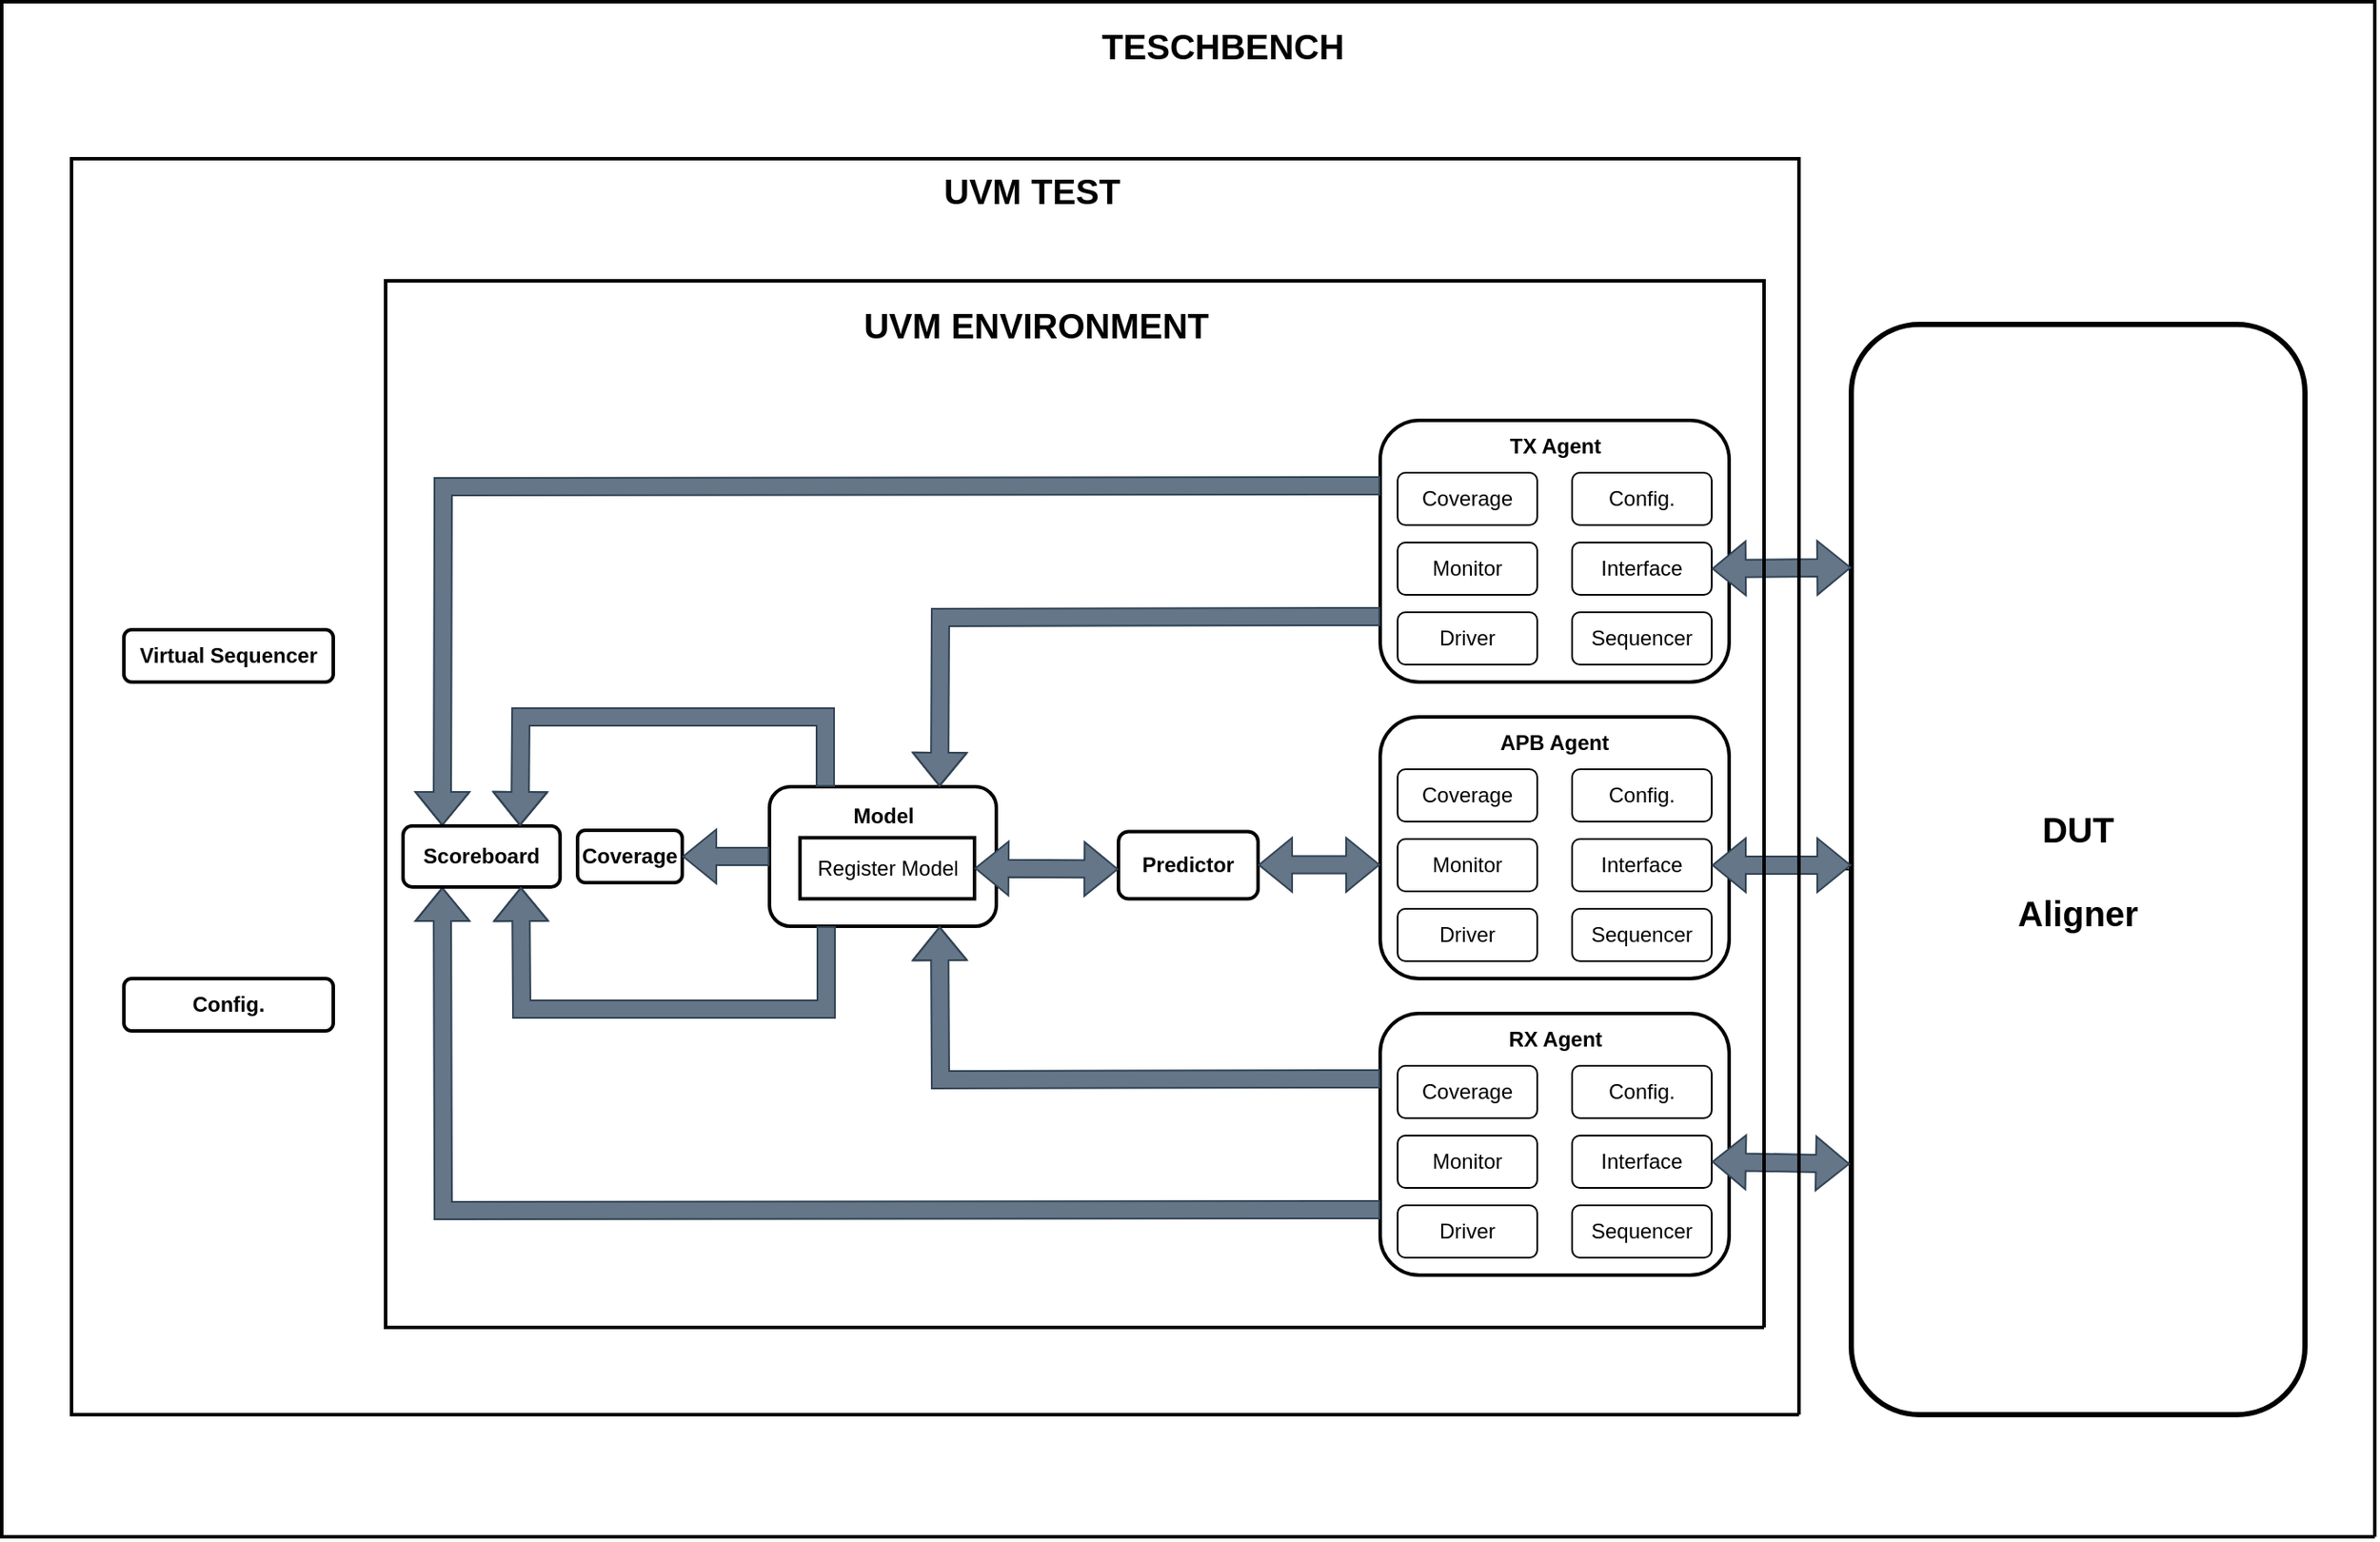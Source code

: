 <mxfile version="28.1.2">
  <diagram name="Page-1" id="d09i-FvGpK7I-06Naf2z">
    <mxGraphModel dx="2037" dy="1140" grid="1" gridSize="10" guides="1" tooltips="1" connect="1" arrows="1" fold="1" page="1" pageScale="1" pageWidth="850" pageHeight="1100" math="0" shadow="0">
      <root>
        <mxCell id="0" />
        <mxCell id="1" parent="0" />
        <mxCell id="uPZraydYpuhak4WI--4d-1" value="&lt;b&gt;&lt;font style=&quot;font-size: 20px;&quot;&gt;TESCHBENCH&lt;/font&gt;&lt;/b&gt;" style="text;html=1;align=center;verticalAlign=middle;whiteSpace=wrap;rounded=0;" vertex="1" parent="1">
          <mxGeometry x="1020" y="250" width="60" height="30" as="geometry" />
        </mxCell>
        <mxCell id="uPZraydYpuhak4WI--4d-2" value="" style="edgeStyle=orthogonalEdgeStyle;rounded=0;orthogonalLoop=1;jettySize=auto;html=1;" edge="1" parent="1" source="uPZraydYpuhak4WI--4d-3" target="uPZraydYpuhak4WI--4d-18">
          <mxGeometry relative="1" as="geometry" />
        </mxCell>
        <mxCell id="uPZraydYpuhak4WI--4d-3" value="&lt;font style=&quot;font-size: 20px;&quot;&gt;&lt;b&gt;DUT&lt;br&gt;&lt;br&gt;Aligner&lt;/b&gt;&lt;/font&gt;" style="rounded=1;whiteSpace=wrap;html=1;strokeWidth=3;" vertex="1" parent="1">
          <mxGeometry x="1410" y="425" width="260" height="625" as="geometry" />
        </mxCell>
        <mxCell id="uPZraydYpuhak4WI--4d-4" value="" style="rounded=1;whiteSpace=wrap;html=1;strokeWidth=2;" vertex="1" parent="1">
          <mxGeometry x="1140" y="480" width="200" height="150" as="geometry" />
        </mxCell>
        <mxCell id="uPZraydYpuhak4WI--4d-5" value="Sequencer" style="rounded=1;whiteSpace=wrap;html=1;" vertex="1" parent="1">
          <mxGeometry x="1250" y="590" width="80" height="30" as="geometry" />
        </mxCell>
        <mxCell id="uPZraydYpuhak4WI--4d-6" value="Driver" style="rounded=1;whiteSpace=wrap;html=1;" vertex="1" parent="1">
          <mxGeometry x="1150" y="590" width="80" height="30" as="geometry" />
        </mxCell>
        <mxCell id="uPZraydYpuhak4WI--4d-7" value="Monitor" style="rounded=1;whiteSpace=wrap;html=1;" vertex="1" parent="1">
          <mxGeometry x="1150" y="550" width="80" height="30" as="geometry" />
        </mxCell>
        <mxCell id="uPZraydYpuhak4WI--4d-8" value="Coverage" style="rounded=1;whiteSpace=wrap;html=1;" vertex="1" parent="1">
          <mxGeometry x="1150" y="510" width="80" height="30" as="geometry" />
        </mxCell>
        <mxCell id="uPZraydYpuhak4WI--4d-9" value="Config." style="rounded=1;whiteSpace=wrap;html=1;" vertex="1" parent="1">
          <mxGeometry x="1250" y="510" width="80" height="30" as="geometry" />
        </mxCell>
        <mxCell id="uPZraydYpuhak4WI--4d-10" value="Interface" style="rounded=1;whiteSpace=wrap;html=1;" vertex="1" parent="1">
          <mxGeometry x="1250" y="550" width="80" height="30" as="geometry" />
        </mxCell>
        <mxCell id="uPZraydYpuhak4WI--4d-11" value="" style="rounded=1;whiteSpace=wrap;html=1;strokeWidth=2;" vertex="1" parent="1">
          <mxGeometry x="1140" y="650" width="200" height="150" as="geometry" />
        </mxCell>
        <mxCell id="uPZraydYpuhak4WI--4d-12" value="Sequencer" style="rounded=1;whiteSpace=wrap;html=1;" vertex="1" parent="1">
          <mxGeometry x="1250" y="760" width="80" height="30" as="geometry" />
        </mxCell>
        <mxCell id="uPZraydYpuhak4WI--4d-13" value="&lt;b&gt;TX Agent&lt;/b&gt;" style="text;html=1;align=center;verticalAlign=middle;whiteSpace=wrap;rounded=0;" vertex="1" parent="1">
          <mxGeometry x="1202.5" y="480" width="75" height="30" as="geometry" />
        </mxCell>
        <mxCell id="uPZraydYpuhak4WI--4d-14" value="Driver" style="rounded=1;whiteSpace=wrap;html=1;" vertex="1" parent="1">
          <mxGeometry x="1150" y="760" width="80" height="30" as="geometry" />
        </mxCell>
        <mxCell id="uPZraydYpuhak4WI--4d-15" value="Monitor" style="rounded=1;whiteSpace=wrap;html=1;" vertex="1" parent="1">
          <mxGeometry x="1150" y="720" width="80" height="30" as="geometry" />
        </mxCell>
        <mxCell id="uPZraydYpuhak4WI--4d-16" value="Coverage" style="rounded=1;whiteSpace=wrap;html=1;" vertex="1" parent="1">
          <mxGeometry x="1150" y="680" width="80" height="30" as="geometry" />
        </mxCell>
        <mxCell id="uPZraydYpuhak4WI--4d-17" value="Config." style="rounded=1;whiteSpace=wrap;html=1;" vertex="1" parent="1">
          <mxGeometry x="1250" y="680" width="80" height="30" as="geometry" />
        </mxCell>
        <mxCell id="uPZraydYpuhak4WI--4d-18" value="Interface" style="rounded=1;whiteSpace=wrap;html=1;" vertex="1" parent="1">
          <mxGeometry x="1250" y="720" width="80" height="30" as="geometry" />
        </mxCell>
        <mxCell id="uPZraydYpuhak4WI--4d-19" value="" style="rounded=1;whiteSpace=wrap;html=1;strokeWidth=2;" vertex="1" parent="1">
          <mxGeometry x="1140" y="820" width="200" height="150" as="geometry" />
        </mxCell>
        <mxCell id="uPZraydYpuhak4WI--4d-20" value="Sequencer" style="rounded=1;whiteSpace=wrap;html=1;" vertex="1" parent="1">
          <mxGeometry x="1250" y="930" width="80" height="30" as="geometry" />
        </mxCell>
        <mxCell id="uPZraydYpuhak4WI--4d-21" value="&lt;b&gt;RX Agent&lt;/b&gt;" style="text;html=1;align=center;verticalAlign=middle;whiteSpace=wrap;rounded=0;" vertex="1" parent="1">
          <mxGeometry x="1202.5" y="820" width="75" height="30" as="geometry" />
        </mxCell>
        <mxCell id="uPZraydYpuhak4WI--4d-22" value="Driver" style="rounded=1;whiteSpace=wrap;html=1;" vertex="1" parent="1">
          <mxGeometry x="1150" y="930" width="80" height="30" as="geometry" />
        </mxCell>
        <mxCell id="uPZraydYpuhak4WI--4d-23" value="Monitor" style="rounded=1;whiteSpace=wrap;html=1;" vertex="1" parent="1">
          <mxGeometry x="1150" y="890" width="80" height="30" as="geometry" />
        </mxCell>
        <mxCell id="uPZraydYpuhak4WI--4d-24" value="Coverage" style="rounded=1;whiteSpace=wrap;html=1;" vertex="1" parent="1">
          <mxGeometry x="1150" y="850" width="80" height="30" as="geometry" />
        </mxCell>
        <mxCell id="uPZraydYpuhak4WI--4d-25" value="Config." style="rounded=1;whiteSpace=wrap;html=1;" vertex="1" parent="1">
          <mxGeometry x="1250" y="850" width="80" height="30" as="geometry" />
        </mxCell>
        <mxCell id="uPZraydYpuhak4WI--4d-26" value="Interface" style="rounded=1;whiteSpace=wrap;html=1;" vertex="1" parent="1">
          <mxGeometry x="1250" y="890" width="80" height="30" as="geometry" />
        </mxCell>
        <mxCell id="uPZraydYpuhak4WI--4d-27" value="" style="shape=flexArrow;endArrow=classic;startArrow=classic;html=1;rounded=0;entryX=1;entryY=0.5;entryDx=0;entryDy=0;fillColor=#647687;strokeColor=#314354;exitX=0;exitY=0.223;exitDx=0;exitDy=0;exitPerimeter=0;" edge="1" parent="1" source="uPZraydYpuhak4WI--4d-3" target="uPZraydYpuhak4WI--4d-10">
          <mxGeometry width="100" height="100" relative="1" as="geometry">
            <mxPoint x="1400" y="565" as="sourcePoint" />
            <mxPoint x="1110" y="620" as="targetPoint" />
          </mxGeometry>
        </mxCell>
        <mxCell id="uPZraydYpuhak4WI--4d-28" value="" style="shape=flexArrow;endArrow=classic;startArrow=classic;html=1;rounded=0;entryX=1;entryY=0.5;entryDx=0;entryDy=0;fillColor=#647687;strokeColor=#314354;exitX=0;exitY=0.496;exitDx=0;exitDy=0;exitPerimeter=0;" edge="1" parent="1" source="uPZraydYpuhak4WI--4d-3" target="uPZraydYpuhak4WI--4d-18">
          <mxGeometry width="100" height="100" relative="1" as="geometry">
            <mxPoint x="1390" y="730" as="sourcePoint" />
            <mxPoint x="1330" y="734.8" as="targetPoint" />
          </mxGeometry>
        </mxCell>
        <mxCell id="uPZraydYpuhak4WI--4d-29" value="" style="shape=flexArrow;endArrow=classic;startArrow=classic;html=1;rounded=0;fillColor=#647687;strokeColor=#314354;exitX=-0.003;exitY=0.77;exitDx=0;exitDy=0;exitPerimeter=0;entryX=1;entryY=0.5;entryDx=0;entryDy=0;" edge="1" parent="1" source="uPZraydYpuhak4WI--4d-3" target="uPZraydYpuhak4WI--4d-26">
          <mxGeometry width="100" height="100" relative="1" as="geometry">
            <mxPoint x="1410" y="904.5" as="sourcePoint" />
            <mxPoint x="1331" y="906" as="targetPoint" />
          </mxGeometry>
        </mxCell>
        <mxCell id="uPZraydYpuhak4WI--4d-30" value="&lt;b&gt;APB Agent&lt;/b&gt;" style="text;html=1;align=center;verticalAlign=middle;whiteSpace=wrap;rounded=0;" vertex="1" parent="1">
          <mxGeometry x="1205" y="650" width="70" height="30" as="geometry" />
        </mxCell>
        <mxCell id="uPZraydYpuhak4WI--4d-31" value="&lt;b&gt;Predictor&lt;/b&gt;" style="rounded=1;whiteSpace=wrap;html=1;strokeWidth=2;" vertex="1" parent="1">
          <mxGeometry x="990" y="715.75" width="80" height="38.5" as="geometry" />
        </mxCell>
        <mxCell id="uPZraydYpuhak4WI--4d-32" value="" style="rounded=1;whiteSpace=wrap;html=1;strokeWidth=2;" vertex="1" parent="1">
          <mxGeometry x="790" y="690" width="130" height="80" as="geometry" />
        </mxCell>
        <mxCell id="uPZraydYpuhak4WI--4d-33" value="&lt;b&gt;Model&lt;/b&gt;" style="text;html=1;align=center;verticalAlign=middle;whiteSpace=wrap;rounded=0;" vertex="1" parent="1">
          <mxGeometry x="822.5" y="693" width="65" height="27" as="geometry" />
        </mxCell>
        <mxCell id="uPZraydYpuhak4WI--4d-34" value="Register Model" style="rounded=0;whiteSpace=wrap;html=1;strokeWidth=2;" vertex="1" parent="1">
          <mxGeometry x="807.5" y="719.25" width="100" height="35" as="geometry" />
        </mxCell>
        <mxCell id="uPZraydYpuhak4WI--4d-35" value="" style="shape=flexArrow;endArrow=classic;startArrow=classic;html=1;rounded=0;entryX=1;entryY=0.5;entryDx=0;entryDy=0;fillColor=#647687;strokeColor=#314354;exitX=0;exitY=0.565;exitDx=0;exitDy=0;exitPerimeter=0;" edge="1" parent="1" source="uPZraydYpuhak4WI--4d-11">
          <mxGeometry width="100" height="100" relative="1" as="geometry">
            <mxPoint x="1130" y="735" as="sourcePoint" />
            <mxPoint x="1070" y="734.82" as="targetPoint" />
          </mxGeometry>
        </mxCell>
        <mxCell id="uPZraydYpuhak4WI--4d-36" value="" style="shape=flexArrow;endArrow=classic;startArrow=classic;html=1;rounded=0;fillColor=#647687;strokeColor=#314354;exitX=0;exitY=0.565;exitDx=0;exitDy=0;exitPerimeter=0;entryX=1;entryY=0.5;entryDx=0;entryDy=0;" edge="1" parent="1" target="uPZraydYpuhak4WI--4d-34">
          <mxGeometry width="100" height="100" relative="1" as="geometry">
            <mxPoint x="990" y="737.31" as="sourcePoint" />
            <mxPoint x="930" y="737" as="targetPoint" />
          </mxGeometry>
        </mxCell>
        <mxCell id="uPZraydYpuhak4WI--4d-37" value="" style="shape=flexArrow;endArrow=classic;html=1;rounded=0;exitX=0;exitY=0.75;exitDx=0;exitDy=0;fillColor=#647687;strokeColor=#314354;entryX=0.75;entryY=0;entryDx=0;entryDy=0;" edge="1" parent="1" source="uPZraydYpuhak4WI--4d-4" target="uPZraydYpuhak4WI--4d-32">
          <mxGeometry width="50" height="50" relative="1" as="geometry">
            <mxPoint x="960" y="550" as="sourcePoint" />
            <mxPoint x="900" y="670" as="targetPoint" />
            <Array as="points">
              <mxPoint x="888" y="593" />
            </Array>
          </mxGeometry>
        </mxCell>
        <mxCell id="uPZraydYpuhak4WI--4d-38" value="" style="shape=flexArrow;endArrow=classic;html=1;rounded=0;exitX=0;exitY=0.25;exitDx=0;exitDy=0;entryX=0.75;entryY=1;entryDx=0;entryDy=0;fillColor=#647687;strokeColor=#314354;" edge="1" parent="1" source="uPZraydYpuhak4WI--4d-19" target="uPZraydYpuhak4WI--4d-32">
          <mxGeometry width="50" height="50" relative="1" as="geometry">
            <mxPoint x="1075" y="890" as="sourcePoint" />
            <mxPoint x="790" y="1025" as="targetPoint" />
            <Array as="points">
              <mxPoint x="888" y="858" />
            </Array>
          </mxGeometry>
        </mxCell>
        <mxCell id="uPZraydYpuhak4WI--4d-39" value="" style="shape=flexArrow;endArrow=classic;html=1;rounded=0;exitX=0;exitY=0.75;exitDx=0;exitDy=0;fillColor=#647687;strokeColor=#314354;entryX=0.25;entryY=1;entryDx=0;entryDy=0;" edge="1" parent="1" source="uPZraydYpuhak4WI--4d-19" target="uPZraydYpuhak4WI--4d-43">
          <mxGeometry width="50" height="50" relative="1" as="geometry">
            <mxPoint x="1075" y="920" as="sourcePoint" />
            <mxPoint x="630" y="750" as="targetPoint" />
            <Array as="points">
              <mxPoint x="603" y="933" />
            </Array>
          </mxGeometry>
        </mxCell>
        <mxCell id="uPZraydYpuhak4WI--4d-40" value="" style="shape=flexArrow;endArrow=classic;html=1;rounded=0;exitX=0;exitY=0.25;exitDx=0;exitDy=0;fillColor=#647687;strokeColor=#314354;entryX=0.25;entryY=0;entryDx=0;entryDy=0;" edge="1" parent="1" source="uPZraydYpuhak4WI--4d-4" target="uPZraydYpuhak4WI--4d-43">
          <mxGeometry width="50" height="50" relative="1" as="geometry">
            <mxPoint x="1070" y="540" as="sourcePoint" />
            <mxPoint x="610" y="710" as="targetPoint" />
            <Array as="points">
              <mxPoint x="603" y="518" />
            </Array>
          </mxGeometry>
        </mxCell>
        <mxCell id="uPZraydYpuhak4WI--4d-41" value="&lt;b&gt;Coverage&lt;/b&gt;" style="rounded=1;whiteSpace=wrap;html=1;strokeWidth=2;" vertex="1" parent="1">
          <mxGeometry x="680" y="715" width="60" height="30" as="geometry" />
        </mxCell>
        <mxCell id="uPZraydYpuhak4WI--4d-42" value="" style="shape=flexArrow;endArrow=classic;html=1;rounded=0;exitX=0;exitY=0.5;exitDx=0;exitDy=0;entryX=1;entryY=0.5;entryDx=0;entryDy=0;fillColor=#647687;strokeColor=#314354;" edge="1" parent="1" source="uPZraydYpuhak4WI--4d-32" target="uPZraydYpuhak4WI--4d-41">
          <mxGeometry width="50" height="50" relative="1" as="geometry">
            <mxPoint x="670" y="810" as="sourcePoint" />
            <mxPoint x="720" y="760" as="targetPoint" />
          </mxGeometry>
        </mxCell>
        <mxCell id="uPZraydYpuhak4WI--4d-43" value="&lt;b&gt;Scoreboard&lt;/b&gt;" style="rounded=1;whiteSpace=wrap;html=1;strokeWidth=2;" vertex="1" parent="1">
          <mxGeometry x="580" y="712.5" width="90" height="35" as="geometry" />
        </mxCell>
        <mxCell id="uPZraydYpuhak4WI--4d-44" value="" style="shape=flexArrow;endArrow=classic;html=1;rounded=0;exitX=0.25;exitY=0;exitDx=0;exitDy=0;fillColor=#647687;strokeColor=#314354;entryX=0.75;entryY=0;entryDx=0;entryDy=0;" edge="1" parent="1">
          <mxGeometry width="50" height="50" relative="1" as="geometry">
            <mxPoint x="822" y="690" as="sourcePoint" />
            <mxPoint x="647" y="712.5" as="targetPoint" />
            <Array as="points">
              <mxPoint x="822" y="650" />
              <mxPoint x="647.5" y="650" />
            </Array>
          </mxGeometry>
        </mxCell>
        <mxCell id="uPZraydYpuhak4WI--4d-45" value="" style="shape=flexArrow;endArrow=classic;html=1;rounded=0;exitX=0.25;exitY=1;exitDx=0;exitDy=0;fillColor=#647687;strokeColor=#314354;entryX=0.75;entryY=1;entryDx=0;entryDy=0;" edge="1" parent="1" source="uPZraydYpuhak4WI--4d-32" target="uPZraydYpuhak4WI--4d-43">
          <mxGeometry width="50" height="50" relative="1" as="geometry">
            <mxPoint x="822.5" y="857.5" as="sourcePoint" />
            <mxPoint x="647.5" y="880" as="targetPoint" />
            <Array as="points">
              <mxPoint x="822.5" y="817.5" />
              <mxPoint x="648" y="817.5" />
            </Array>
          </mxGeometry>
        </mxCell>
        <mxCell id="uPZraydYpuhak4WI--4d-46" value="" style="endArrow=none;html=1;rounded=0;strokeWidth=2;" edge="1" parent="1">
          <mxGeometry width="50" height="50" relative="1" as="geometry">
            <mxPoint x="1380" y="1050" as="sourcePoint" />
            <mxPoint x="1380" y="1050" as="targetPoint" />
            <Array as="points">
              <mxPoint x="390" y="1050" />
              <mxPoint x="390" y="330" />
              <mxPoint x="1380" y="330" />
            </Array>
          </mxGeometry>
        </mxCell>
        <mxCell id="uPZraydYpuhak4WI--4d-47" value="&lt;b&gt;Virtual Sequencer&lt;/b&gt;" style="rounded=1;whiteSpace=wrap;html=1;strokeWidth=2;" vertex="1" parent="1">
          <mxGeometry x="420" y="600" width="120" height="30" as="geometry" />
        </mxCell>
        <mxCell id="uPZraydYpuhak4WI--4d-48" value="&lt;b&gt;Config.&lt;/b&gt;" style="rounded=1;whiteSpace=wrap;html=1;strokeWidth=2;" vertex="1" parent="1">
          <mxGeometry x="420" y="800" width="120" height="30" as="geometry" />
        </mxCell>
        <mxCell id="uPZraydYpuhak4WI--4d-49" value="&lt;font style=&quot;font-size: 20px;&quot;&gt;&lt;b&gt;UVM ENVIRONMENT&lt;/b&gt;&lt;/font&gt;" style="text;html=1;align=center;verticalAlign=middle;whiteSpace=wrap;rounded=0;" vertex="1" parent="1">
          <mxGeometry x="840" y="410" width="206.25" height="30" as="geometry" />
        </mxCell>
        <mxCell id="uPZraydYpuhak4WI--4d-50" value="" style="endArrow=none;html=1;rounded=0;strokeWidth=2;" edge="1" parent="1">
          <mxGeometry width="50" height="50" relative="1" as="geometry">
            <mxPoint x="1360" y="1000" as="sourcePoint" />
            <mxPoint x="1360" y="1000" as="targetPoint" />
            <Array as="points">
              <mxPoint x="570" y="1000" />
              <mxPoint x="570" y="400" />
              <mxPoint x="1360" y="400" />
            </Array>
          </mxGeometry>
        </mxCell>
        <mxCell id="uPZraydYpuhak4WI--4d-51" value="&lt;font style=&quot;font-size: 20px;&quot;&gt;&lt;b&gt;UVM TEST&lt;/b&gt;&lt;/font&gt;" style="text;whiteSpace=wrap;html=1;" vertex="1" parent="1">
          <mxGeometry x="887.5" y="330" width="230" height="50" as="geometry" />
        </mxCell>
        <mxCell id="uPZraydYpuhak4WI--4d-52" value="" style="endArrow=none;html=1;rounded=0;strokeWidth=2;" edge="1" parent="1">
          <mxGeometry width="50" height="50" relative="1" as="geometry">
            <mxPoint x="1710" y="1120" as="sourcePoint" />
            <mxPoint x="1710" y="1120" as="targetPoint" />
            <Array as="points">
              <mxPoint x="350" y="1120" />
              <mxPoint x="350" y="240" />
              <mxPoint x="1710" y="240" />
            </Array>
          </mxGeometry>
        </mxCell>
      </root>
    </mxGraphModel>
  </diagram>
</mxfile>
